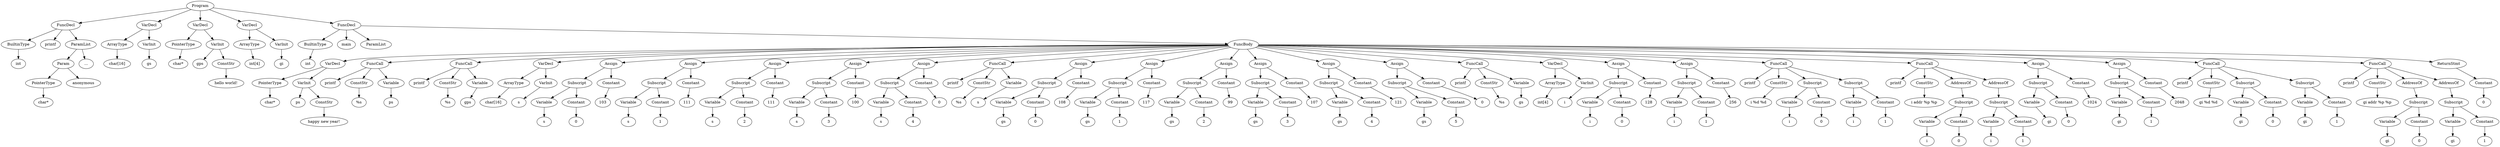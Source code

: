 digraph {
Program [label = Program]
Program -> FuncDecl_4771502064
FuncDecl_4771502064 [label = FuncDecl]
FuncDecl_4771502064 -> BuiltinType_4771501872
BuiltinType_4771501872 [label = BuiltinType]
"int_4771501872" [label = "int"]
BuiltinType_4771501872 -> "int_4771501872"
printf_4771502064[ label = printf]
FuncDecl_4771502064 -> printf_4771502064
FuncDecl_4771502064 -> ParamList_4771501728
ParamList_4771501728 [label = ParamList]
ParamList_4771501728 -> Param_4771501680
Param_4771501680 [label = Param]
Param_4771501680 -> PointerType_4771501616
PointerType_4771501616 [label = PointerType]
"char*_4771501616" [label = "char*"]
PointerType_4771501616 -> "char*_4771501616"
anonymous_4771501680 [label = anonymous]
Param_4771501680 -> anonymous_4771501680
"..._4771501728" [label = "..."]
ParamList_4771501728 -> "..._4771501728"
Program -> VarDecl_4771502368
VarDecl_4771502368 [label = VarDecl]
VarDecl_4771502368 -> ArrayType_4771502224
ArrayType_4771502224 [label = ArrayType]
"char[16]_4771502224" [label = "char[16]"]
ArrayType_4771502224 -> "char[16]_4771502224"
VarDecl_4771502368 -> VarInit_4771502320
VarInit_4771502320 [label = VarInit]
gs_4771502320 [label = gs]
VarInit_4771502320 -> gs_4771502320
Program -> VarDecl_4771502928
VarDecl_4771502928 [label = VarDecl]
VarDecl_4771502928 -> PointerType_4771502464
PointerType_4771502464 [label = PointerType]
"char*_4771502464" [label = "char*"]
PointerType_4771502464 -> "char*_4771502464"
VarDecl_4771502928 -> VarInit_4771502880
VarInit_4771502880 [label = VarInit]
gps_4771502880 [label = gps]
VarInit_4771502880 -> gps_4771502880
VarInit_4771502880 -> ConstStr_4771502592
ConstStr_4771502592 [label = ConstStr]
str_4771502592 [label = "hello world!"]
ConstStr_4771502592 -> str_4771502592
Program -> VarDecl_4771503232
VarDecl_4771503232 [label = VarDecl]
VarDecl_4771503232 -> ArrayType_4771503088
ArrayType_4771503088 [label = ArrayType]
"int[4]_4771503088" [label = "int[4]"]
ArrayType_4771503088 -> "int[4]_4771503088"
VarDecl_4771503232 -> VarInit_4771503184
VarInit_4771503184 [label = VarInit]
gi_4771503184 [label = gi]
VarInit_4771503184 -> gi_4771503184
Program -> FuncDecl_4771512192
FuncDecl_4771512192 [label = FuncDecl]
FuncDecl_4771512192 -> BuiltinType_4771503264
BuiltinType_4771503264 [label = BuiltinType]
"int_4771503264" [label = "int"]
BuiltinType_4771503264 -> "int_4771503264"
main_4771512192[ label = main]
FuncDecl_4771512192 -> main_4771512192
FuncDecl_4771512192 -> ParamList_4771503360
ParamList_4771503360 [label = ParamList]
FuncDecl_4771512192 -> FuncBody_4771512176
FuncBody_4771512176 [label = FuncBody]
FuncBody_4771512176 -> VarDecl_4771503808
VarDecl_4771503808 [label = VarDecl]
VarDecl_4771503808 -> PointerType_4771503504
PointerType_4771503504 [label = PointerType]
"char*_4771503504" [label = "char*"]
PointerType_4771503504 -> "char*_4771503504"
VarDecl_4771503808 -> VarInit_4771503728
VarInit_4771503728 [label = VarInit]
ps_4771503728 [label = ps]
VarInit_4771503728 -> ps_4771503728
VarInit_4771503728 -> ConstStr_4771503632
ConstStr_4771503632 [label = ConstStr]
str_4771503632 [label = "happy new year!"]
ConstStr_4771503632 -> str_4771503632
FuncBody_4771512176 -> FuncCall_4771504096
FuncCall_4771504096 [label = FuncCall]
printf_4771504096[ label = printf]
FuncCall_4771504096 -> printf_4771504096
FuncCall_4771504096 -> ConstStr_4771503904
ConstStr_4771503904 [label = ConstStr]
str_4771503904 [label = "%s"]
ConstStr_4771503904 -> str_4771503904
FuncCall_4771504096 -> Variable_4771504064
Variable_4771504064 [label = Variable]
ps_4771504064 [label = ps]
Variable_4771504064 -> ps_4771504064
FuncBody_4771512176 -> FuncCall_4771504400
FuncCall_4771504400 [label = FuncCall]
printf_4771504400[ label = printf]
FuncCall_4771504400 -> printf_4771504400
FuncCall_4771504400 -> ConstStr_4771504208
ConstStr_4771504208 [label = ConstStr]
str_4771504208 [label = "%s"]
ConstStr_4771504208 -> str_4771504208
FuncCall_4771504400 -> Variable_4771504368
Variable_4771504368 [label = Variable]
gps_4771504368 [label = gps]
Variable_4771504368 -> gps_4771504368
FuncBody_4771512176 -> VarDecl_4771504720
VarDecl_4771504720 [label = VarDecl]
VarDecl_4771504720 -> ArrayType_4771504576
ArrayType_4771504576 [label = ArrayType]
"char[16]_4771504576" [label = "char[16]"]
ArrayType_4771504576 -> "char[16]_4771504576"
VarDecl_4771504720 -> VarInit_4771504672
VarInit_4771504672 [label = VarInit]
s_4771504672 [label = s]
VarInit_4771504672 -> s_4771504672
FuncBody_4771512176 -> Assign_4771504976
Assign_4771504976 [label = Assign]
Assign_4771504976 -> Subscript_4771504880
Subscript_4771504880 [label = Subscript]
Subscript_4771504880 -> Variable_4771504784
Variable_4771504784 [label = Variable]
s_4771504784 [label = s]
Variable_4771504784 -> s_4771504784
Subscript_4771504880 -> Constant_4771504816
Constant_4771504816 [label = Constant]
int_4771504816 [label = "0"]
Constant_4771504816 -> int_4771504816
Assign_4771504976 -> Constant_4771504912
Constant_4771504912 [label = Constant]
char_4771504912 [label = "103"]
Constant_4771504912 -> char_4771504912
FuncBody_4771512176 -> Assign_4771505264
Assign_4771505264 [label = Assign]
Assign_4771505264 -> Subscript_4771505168
Subscript_4771505168 [label = Subscript]
Subscript_4771505168 -> Variable_4771505072
Variable_4771505072 [label = Variable]
s_4771505072 [label = s]
Variable_4771505072 -> s_4771505072
Subscript_4771505168 -> Constant_4771505104
Constant_4771505104 [label = Constant]
int_4771505104 [label = "1"]
Constant_4771505104 -> int_4771505104
Assign_4771505264 -> Constant_4771505200
Constant_4771505200 [label = Constant]
char_4771505200 [label = "111"]
Constant_4771505200 -> char_4771505200
FuncBody_4771512176 -> Assign_4771505520
Assign_4771505520 [label = Assign]
Assign_4771505520 -> Subscript_4771505424
Subscript_4771505424 [label = Subscript]
Subscript_4771505424 -> Variable_4771505328
Variable_4771505328 [label = Variable]
s_4771505328 [label = s]
Variable_4771505328 -> s_4771505328
Subscript_4771505424 -> Constant_4771505360
Constant_4771505360 [label = Constant]
int_4771505360 [label = "2"]
Constant_4771505360 -> int_4771505360
Assign_4771505520 -> Constant_4771505456
Constant_4771505456 [label = Constant]
char_4771505456 [label = "111"]
Constant_4771505456 -> char_4771505456
FuncBody_4771512176 -> Assign_4771505776
Assign_4771505776 [label = Assign]
Assign_4771505776 -> Subscript_4771505680
Subscript_4771505680 [label = Subscript]
Subscript_4771505680 -> Variable_4771505584
Variable_4771505584 [label = Variable]
s_4771505584 [label = s]
Variable_4771505584 -> s_4771505584
Subscript_4771505680 -> Constant_4771505616
Constant_4771505616 [label = Constant]
int_4771505616 [label = "3"]
Constant_4771505616 -> int_4771505616
Assign_4771505776 -> Constant_4771505712
Constant_4771505712 [label = Constant]
char_4771505712 [label = "100"]
Constant_4771505712 -> char_4771505712
FuncBody_4771512176 -> Assign_4771506032
Assign_4771506032 [label = Assign]
Assign_4771506032 -> Subscript_4771505936
Subscript_4771505936 [label = Subscript]
Subscript_4771505936 -> Variable_4771505840
Variable_4771505840 [label = Variable]
s_4771505840 [label = s]
Variable_4771505840 -> s_4771505840
Subscript_4771505936 -> Constant_4771505872
Constant_4771505872 [label = Constant]
int_4771505872 [label = "4"]
Constant_4771505872 -> int_4771505872
Assign_4771506032 -> Constant_4771505968
Constant_4771505968 [label = Constant]
int_4771505968 [label = "0"]
Constant_4771505968 -> int_4771505968
FuncBody_4771512176 -> FuncCall_4771505008
FuncCall_4771505008 [label = FuncCall]
printf_4771505008[ label = printf]
FuncCall_4771505008 -> printf_4771505008
FuncCall_4771505008 -> ConstStr_4771506256
ConstStr_4771506256 [label = ConstStr]
str_4771506256 [label = "%s"]
ConstStr_4771506256 -> str_4771506256
FuncCall_4771505008 -> Variable_4771506416
Variable_4771506416 [label = Variable]
s_4771506416 [label = s]
Variable_4771506416 -> s_4771506416
FuncBody_4771512176 -> Assign_4771506672
Assign_4771506672 [label = Assign]
Assign_4771506672 -> Subscript_4771506576
Subscript_4771506576 [label = Subscript]
Subscript_4771506576 -> Variable_4771506480
Variable_4771506480 [label = Variable]
gs_4771506480 [label = gs]
Variable_4771506480 -> gs_4771506480
Subscript_4771506576 -> Constant_4771506512
Constant_4771506512 [label = Constant]
int_4771506512 [label = "0"]
Constant_4771506512 -> int_4771506512
Assign_4771506672 -> Constant_4771506608
Constant_4771506608 [label = Constant]
char_4771506608 [label = "108"]
Constant_4771506608 -> char_4771506608
FuncBody_4771512176 -> Assign_4771506928
Assign_4771506928 [label = Assign]
Assign_4771506928 -> Subscript_4771506832
Subscript_4771506832 [label = Subscript]
Subscript_4771506832 -> Variable_4771506736
Variable_4771506736 [label = Variable]
gs_4771506736 [label = gs]
Variable_4771506736 -> gs_4771506736
Subscript_4771506832 -> Constant_4771506768
Constant_4771506768 [label = Constant]
int_4771506768 [label = "1"]
Constant_4771506768 -> int_4771506768
Assign_4771506928 -> Constant_4771506864
Constant_4771506864 [label = Constant]
char_4771506864 [label = "117"]
Constant_4771506864 -> char_4771506864
FuncBody_4771512176 -> Assign_4771507184
Assign_4771507184 [label = Assign]
Assign_4771507184 -> Subscript_4771507088
Subscript_4771507088 [label = Subscript]
Subscript_4771507088 -> Variable_4771506992
Variable_4771506992 [label = Variable]
gs_4771506992 [label = gs]
Variable_4771506992 -> gs_4771506992
Subscript_4771507088 -> Constant_4771507024
Constant_4771507024 [label = Constant]
int_4771507024 [label = "2"]
Constant_4771507024 -> int_4771507024
Assign_4771507184 -> Constant_4771507120
Constant_4771507120 [label = Constant]
char_4771507120 [label = "99"]
Constant_4771507120 -> char_4771507120
FuncBody_4771512176 -> Assign_4771507440
Assign_4771507440 [label = Assign]
Assign_4771507440 -> Subscript_4771507344
Subscript_4771507344 [label = Subscript]
Subscript_4771507344 -> Variable_4771507248
Variable_4771507248 [label = Variable]
gs_4771507248 [label = gs]
Variable_4771507248 -> gs_4771507248
Subscript_4771507344 -> Constant_4771507280
Constant_4771507280 [label = Constant]
int_4771507280 [label = "3"]
Constant_4771507280 -> int_4771507280
Assign_4771507440 -> Constant_4771507376
Constant_4771507376 [label = Constant]
char_4771507376 [label = "107"]
Constant_4771507376 -> char_4771507376
FuncBody_4771512176 -> Assign_4771507696
Assign_4771507696 [label = Assign]
Assign_4771507696 -> Subscript_4771507600
Subscript_4771507600 [label = Subscript]
Subscript_4771507600 -> Variable_4771507504
Variable_4771507504 [label = Variable]
gs_4771507504 [label = gs]
Variable_4771507504 -> gs_4771507504
Subscript_4771507600 -> Constant_4771507536
Constant_4771507536 [label = Constant]
int_4771507536 [label = "4"]
Constant_4771507536 -> int_4771507536
Assign_4771507696 -> Constant_4771507632
Constant_4771507632 [label = Constant]
char_4771507632 [label = "121"]
Constant_4771507632 -> char_4771507632
FuncBody_4771512176 -> Assign_4771507952
Assign_4771507952 [label = Assign]
Assign_4771507952 -> Subscript_4771507856
Subscript_4771507856 [label = Subscript]
Subscript_4771507856 -> Variable_4771507760
Variable_4771507760 [label = Variable]
gs_4771507760 [label = gs]
Variable_4771507760 -> gs_4771507760
Subscript_4771507856 -> Constant_4771507792
Constant_4771507792 [label = Constant]
int_4771507792 [label = "5"]
Constant_4771507792 -> int_4771507792
Assign_4771507952 -> Constant_4771507888
Constant_4771507888 [label = Constant]
int_4771507888 [label = "0"]
Constant_4771507888 -> int_4771507888
FuncBody_4771512176 -> FuncCall_4771508240
FuncCall_4771508240 [label = FuncCall]
printf_4771508240[ label = printf]
FuncCall_4771508240 -> printf_4771508240
FuncCall_4771508240 -> ConstStr_4771508048
ConstStr_4771508048 [label = ConstStr]
str_4771508048 [label = "%s"]
ConstStr_4771508048 -> str_4771508048
FuncCall_4771508240 -> Variable_4771508208
Variable_4771508208 [label = Variable]
gs_4771508208 [label = gs]
Variable_4771508208 -> gs_4771508208
FuncBody_4771512176 -> VarDecl_4771508784
VarDecl_4771508784 [label = VarDecl]
VarDecl_4771508784 -> ArrayType_4771508640
ArrayType_4771508640 [label = ArrayType]
"int[4]_4771508640" [label = "int[4]"]
ArrayType_4771508640 -> "int[4]_4771508640"
VarDecl_4771508784 -> VarInit_4771508736
VarInit_4771508736 [label = VarInit]
i_4771508736 [label = i]
VarInit_4771508736 -> i_4771508736
FuncBody_4771512176 -> Assign_4771509040
Assign_4771509040 [label = Assign]
Assign_4771509040 -> Subscript_4771508944
Subscript_4771508944 [label = Subscript]
Subscript_4771508944 -> Variable_4771508848
Variable_4771508848 [label = Variable]
i_4771508848 [label = i]
Variable_4771508848 -> i_4771508848
Subscript_4771508944 -> Constant_4771508880
Constant_4771508880 [label = Constant]
int_4771508880 [label = "0"]
Constant_4771508880 -> int_4771508880
Assign_4771509040 -> Constant_4771508976
Constant_4771508976 [label = Constant]
int_4771508976 [label = "128"]
Constant_4771508976 -> int_4771508976
FuncBody_4771512176 -> Assign_4771509296
Assign_4771509296 [label = Assign]
Assign_4771509296 -> Subscript_4771509200
Subscript_4771509200 [label = Subscript]
Subscript_4771509200 -> Variable_4771509104
Variable_4771509104 [label = Variable]
i_4771509104 [label = i]
Variable_4771509104 -> i_4771509104
Subscript_4771509200 -> Constant_4771509136
Constant_4771509136 [label = Constant]
int_4771509136 [label = "1"]
Constant_4771509136 -> int_4771509136
Assign_4771509296 -> Constant_4771509232
Constant_4771509232 [label = Constant]
int_4771509232 [label = "256"]
Constant_4771509232 -> int_4771509232
FuncBody_4771512176 -> FuncCall_4771509744
FuncCall_4771509744 [label = FuncCall]
printf_4771509744[ label = printf]
FuncCall_4771509744 -> printf_4771509744
FuncCall_4771509744 -> ConstStr_4771509392
ConstStr_4771509392 [label = ConstStr]
str_4771509392 [label = "i %d %d"]
ConstStr_4771509392 -> str_4771509392
FuncCall_4771509744 -> Subscript_4771509648
Subscript_4771509648 [label = Subscript]
Subscript_4771509648 -> Variable_4771509552
Variable_4771509552 [label = Variable]
i_4771509552 [label = i]
Variable_4771509552 -> i_4771509552
Subscript_4771509648 -> Constant_4771509584
Constant_4771509584 [label = Constant]
int_4771509584 [label = "0"]
Constant_4771509584 -> int_4771509584
FuncCall_4771509744 -> Subscript_4771509680
Subscript_4771509680 [label = Subscript]
Subscript_4771509680 -> Variable_4771506096
Variable_4771506096 [label = Variable]
i_4771506096 [label = i]
Variable_4771506096 -> i_4771506096
Subscript_4771509680 -> Constant_4771506128
Constant_4771506128 [label = Constant]
int_4771506128 [label = "1"]
Constant_4771506128 -> int_4771506128
FuncBody_4771512176 -> FuncCall_4771510336
FuncCall_4771510336 [label = FuncCall]
printf_4771510336[ label = printf]
FuncCall_4771510336 -> printf_4771510336
FuncCall_4771510336 -> ConstStr_4771509856
ConstStr_4771509856 [label = ConstStr]
str_4771509856 [label = "i addr %p %p"]
ConstStr_4771509856 -> str_4771509856
FuncCall_4771510336 -> AddressOf_4771087568
AddressOf_4771087568 [label = AddressOf]
AddressOf_4771087568 -> Subscript_4771510112
Subscript_4771510112 [label = Subscript]
Subscript_4771510112 -> Variable_4771510016
Variable_4771510016 [label = Variable]
i_4771510016 [label = i]
Variable_4771510016 -> i_4771510016
Subscript_4771510112 -> Constant_4771510048
Constant_4771510048 [label = Constant]
int_4771510048 [label = "0"]
Constant_4771510048 -> int_4771510048
FuncCall_4771510336 -> AddressOf_4771045008
AddressOf_4771045008 [label = AddressOf]
AddressOf_4771045008 -> Subscript_4771510272
Subscript_4771510272 [label = Subscript]
Subscript_4771510272 -> Variable_4771510176
Variable_4771510176 [label = Variable]
i_4771510176 [label = i]
Variable_4771510176 -> i_4771510176
Subscript_4771510272 -> Constant_4771510208
Constant_4771510208 [label = Constant]
int_4771510208 [label = "1"]
Constant_4771510208 -> int_4771510208
FuncBody_4771512176 -> Assign_4771510608
Assign_4771510608 [label = Assign]
Assign_4771510608 -> Subscript_4771510512
Subscript_4771510512 [label = Subscript]
Subscript_4771510512 -> Variable_4771510416
Variable_4771510416 [label = Variable]
gi_4771510416 [label = gi]
Variable_4771510416 -> gi_4771510416
Subscript_4771510512 -> Constant_4771510448
Constant_4771510448 [label = Constant]
int_4771510448 [label = "0"]
Constant_4771510448 -> int_4771510448
Assign_4771510608 -> Constant_4771510544
Constant_4771510544 [label = Constant]
int_4771510544 [label = "1024"]
Constant_4771510544 -> int_4771510544
FuncBody_4771512176 -> Assign_4771510864
Assign_4771510864 [label = Assign]
Assign_4771510864 -> Subscript_4771510768
Subscript_4771510768 [label = Subscript]
Subscript_4771510768 -> Variable_4771510672
Variable_4771510672 [label = Variable]
gi_4771510672 [label = gi]
Variable_4771510672 -> gi_4771510672
Subscript_4771510768 -> Constant_4771510704
Constant_4771510704 [label = Constant]
int_4771510704 [label = "1"]
Constant_4771510704 -> int_4771510704
Assign_4771510864 -> Constant_4771510800
Constant_4771510800 [label = Constant]
int_4771510800 [label = "2048"]
Constant_4771510800 -> int_4771510800
FuncBody_4771512176 -> FuncCall_4771511456
FuncCall_4771511456 [label = FuncCall]
printf_4771511456[ label = printf]
FuncCall_4771511456 -> printf_4771511456
FuncCall_4771511456 -> ConstStr_4771510960
ConstStr_4771510960 [label = ConstStr]
str_4771510960 [label = "gi %d %d"]
ConstStr_4771510960 -> str_4771510960
FuncCall_4771511456 -> Subscript_4771511216
Subscript_4771511216 [label = Subscript]
Subscript_4771511216 -> Variable_4771511120
Variable_4771511120 [label = Variable]
gi_4771511120 [label = gi]
Variable_4771511120 -> gi_4771511120
Subscript_4771511216 -> Constant_4771511152
Constant_4771511152 [label = Constant]
int_4771511152 [label = "0"]
Constant_4771511152 -> int_4771511152
FuncCall_4771511456 -> Subscript_4771511392
Subscript_4771511392 [label = Subscript]
Subscript_4771511392 -> Variable_4771511296
Variable_4771511296 [label = Variable]
gi_4771511296 [label = gi]
Variable_4771511296 -> gi_4771511296
Subscript_4771511392 -> Constant_4771511328
Constant_4771511328 [label = Constant]
int_4771511328 [label = "1"]
Constant_4771511328 -> int_4771511328
FuncBody_4771512176 -> FuncCall_4771512064
FuncCall_4771512064 [label = FuncCall]
printf_4771512064[ label = printf]
FuncCall_4771512064 -> printf_4771512064
FuncCall_4771512064 -> ConstStr_4771511568
ConstStr_4771511568 [label = ConstStr]
str_4771511568 [label = "gi addr %p %p"]
ConstStr_4771511568 -> str_4771511568
FuncCall_4771512064 -> AddressOf_4771045104
AddressOf_4771045104 [label = AddressOf]
AddressOf_4771045104 -> Subscript_4771511824
Subscript_4771511824 [label = Subscript]
Subscript_4771511824 -> Variable_4771511728
Variable_4771511728 [label = Variable]
gi_4771511728 [label = gi]
Variable_4771511728 -> gi_4771511728
Subscript_4771511824 -> Constant_4771511760
Constant_4771511760 [label = Constant]
int_4771511760 [label = "0"]
Constant_4771511760 -> int_4771511760
FuncCall_4771512064 -> AddressOf_4771511248
AddressOf_4771511248 [label = AddressOf]
AddressOf_4771511248 -> Subscript_4771512000
Subscript_4771512000 [label = Subscript]
Subscript_4771512000 -> Variable_4771511904
Variable_4771511904 [label = Variable]
gi_4771511904 [label = gi]
Variable_4771511904 -> gi_4771511904
Subscript_4771512000 -> Constant_4771511936
Constant_4771511936 [label = Constant]
int_4771511936 [label = "1"]
Constant_4771511936 -> int_4771511936
FuncBody_4771512176 -> ReturnStmt_4771511856
ReturnStmt_4771511856 [label = ReturnStmt]
ReturnStmt_4771511856 -> Constant_4771512112
Constant_4771512112 [label = Constant]
int_4771512112 [label = "0"]
Constant_4771512112 -> int_4771512112
}
